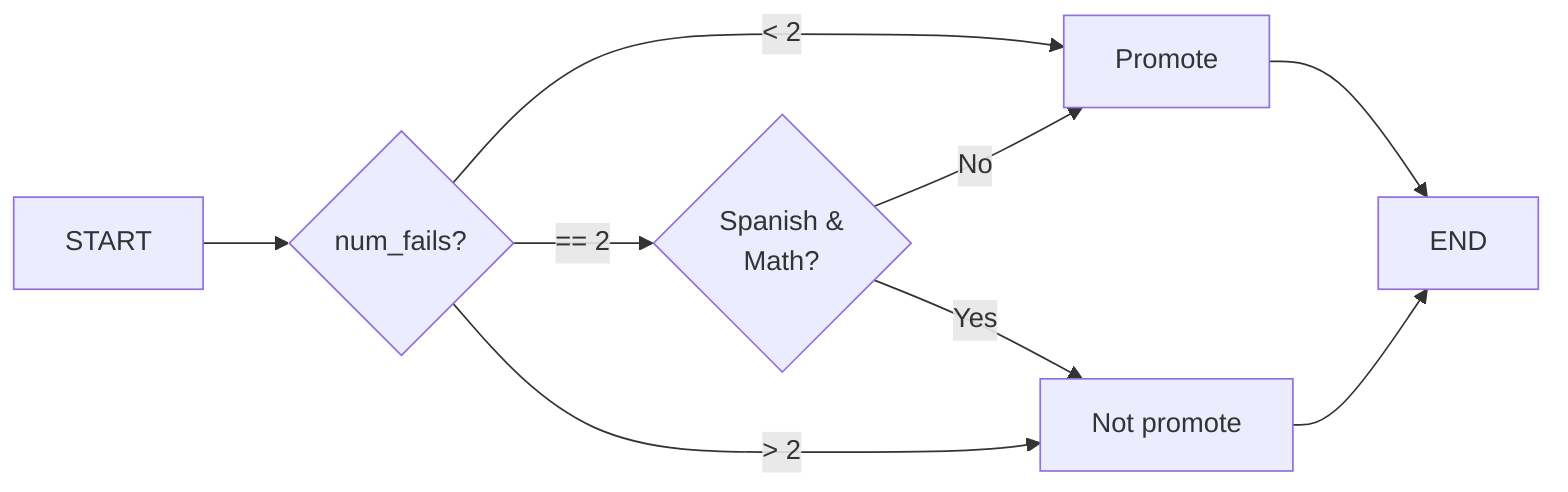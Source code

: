 flowchart LR
    A[START] --> B{num_fails?}
    B -- < 2 --> C[Promote]
    B -- == 2 --> D{Spanish & <br> Math?}
    B -- > 2 --> E[Not promote]
    D -- No --> C
    D -- Yes --> E
    C --> F[END]
    E --> F